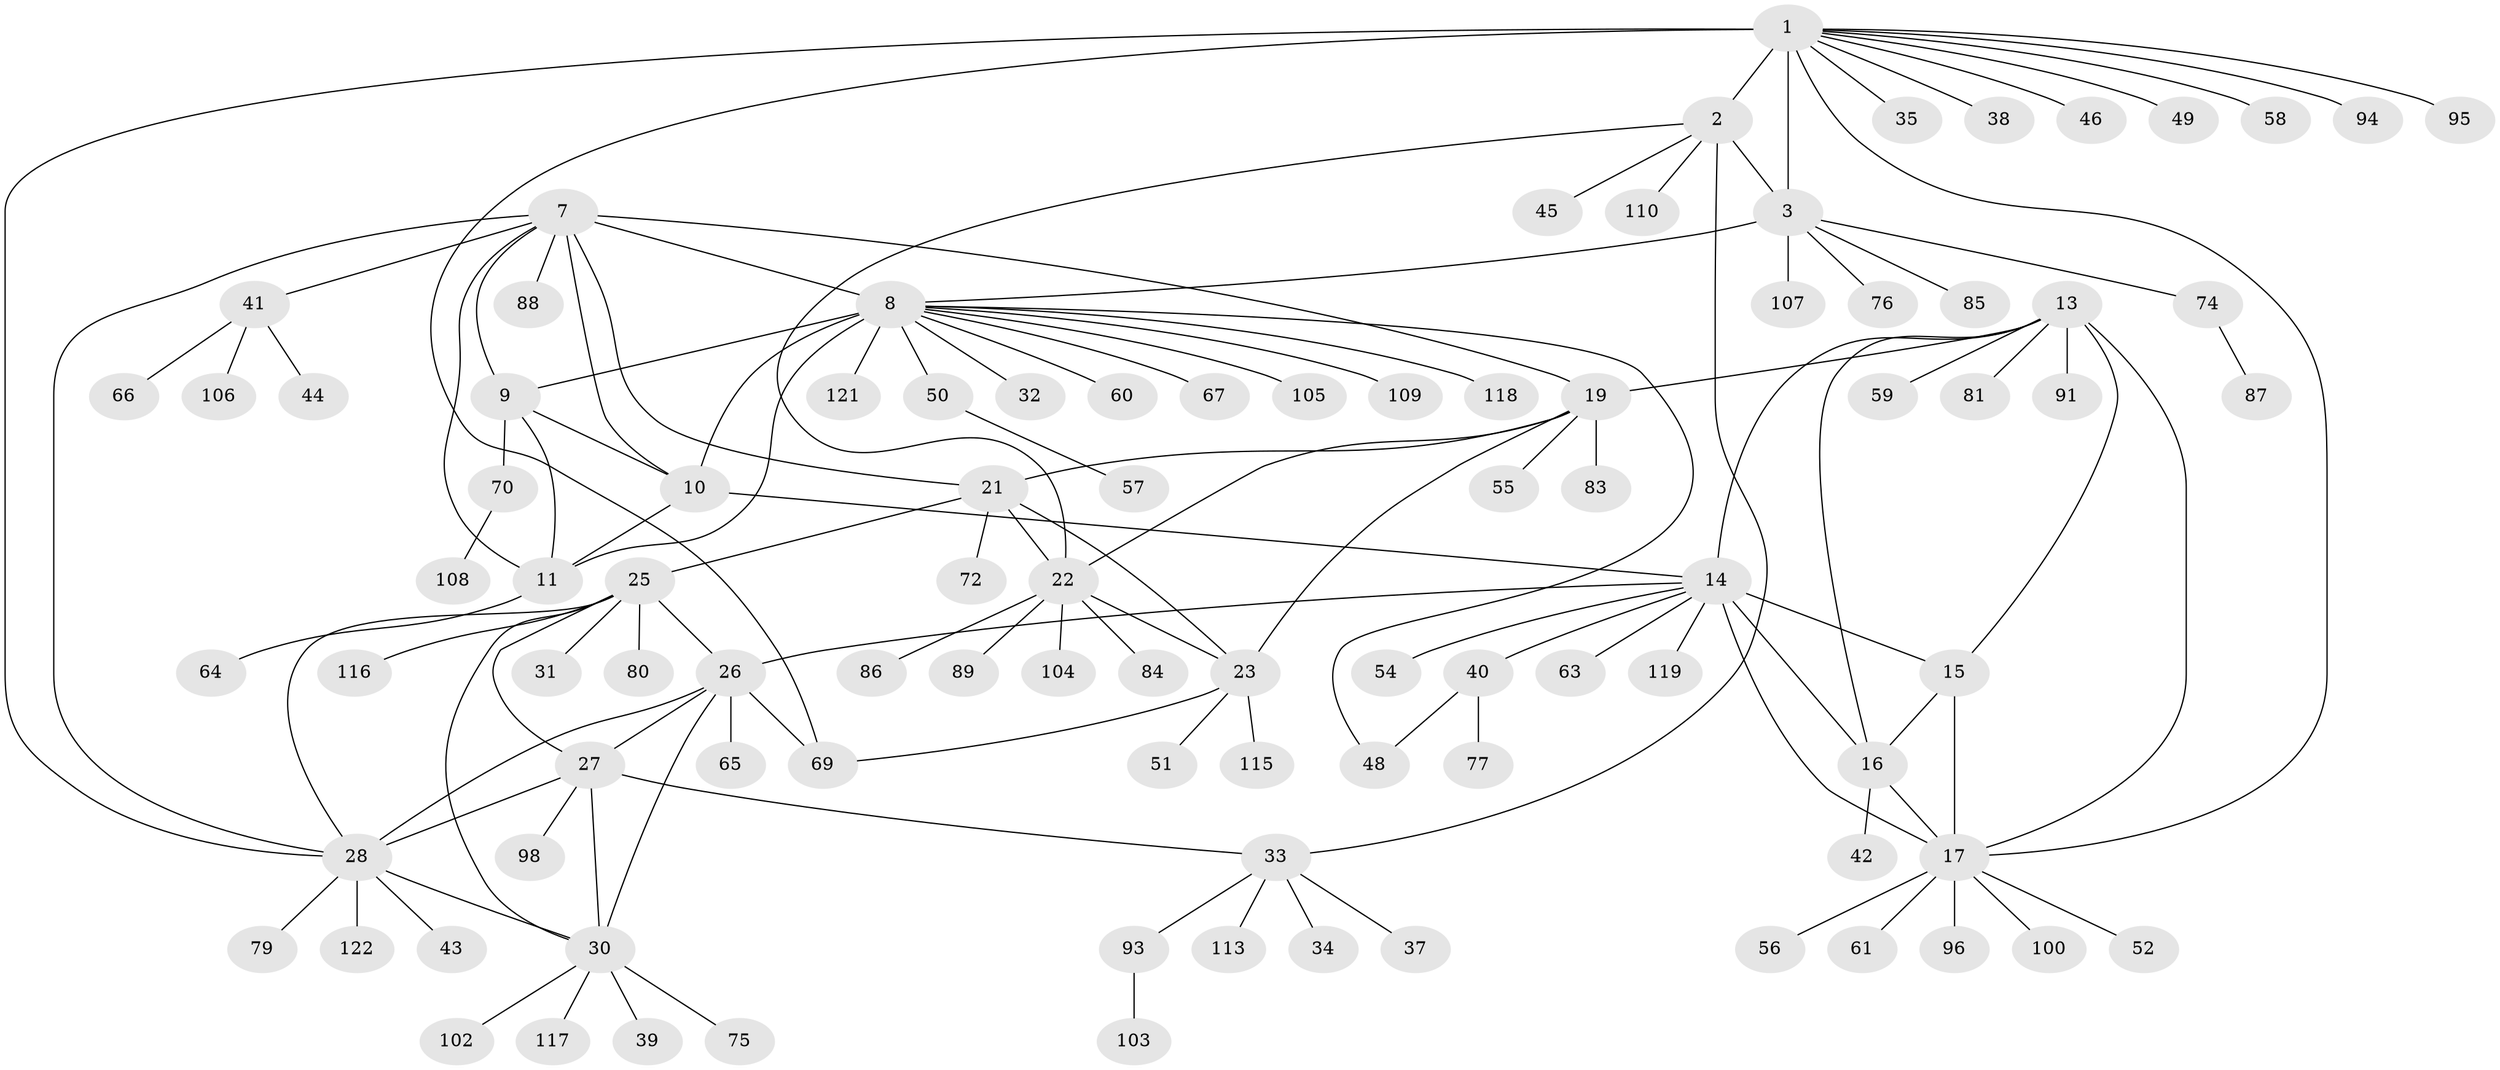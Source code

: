 // Generated by graph-tools (version 1.1) at 2025/52/02/27/25 19:52:14]
// undirected, 96 vertices, 128 edges
graph export_dot {
graph [start="1"]
  node [color=gray90,style=filled];
  1 [super="+6"];
  2 [super="+4"];
  3 [super="+5"];
  7 [super="+92"];
  8 [super="+12"];
  9 [super="+68"];
  10 [super="+62"];
  11 [super="+82"];
  13 [super="+47"];
  14 [super="+18"];
  15;
  16;
  17 [super="+111"];
  19 [super="+20"];
  21 [super="+24"];
  22 [super="+114"];
  23 [super="+112"];
  25 [super="+71"];
  26 [super="+29"];
  27;
  28 [super="+123"];
  30 [super="+53"];
  31 [super="+97"];
  32;
  33 [super="+36"];
  34;
  35;
  37 [super="+99"];
  38;
  39;
  40 [super="+78"];
  41 [super="+73"];
  42;
  43;
  44;
  45;
  46;
  48;
  49;
  50 [super="+90"];
  51;
  52;
  54;
  55;
  56;
  57;
  58;
  59;
  60;
  61;
  63;
  64;
  65;
  66 [super="+120"];
  67;
  69 [super="+101"];
  70;
  72;
  74;
  75;
  76;
  77;
  79;
  80;
  81;
  83;
  84;
  85;
  86;
  87;
  88;
  89;
  91;
  93;
  94;
  95;
  96;
  98;
  100;
  102;
  103;
  104;
  105;
  106;
  107;
  108;
  109;
  110;
  113;
  115;
  116;
  117;
  118;
  119;
  121;
  122;
  1 -- 2 [weight=4];
  1 -- 3 [weight=4];
  1 -- 17;
  1 -- 28;
  1 -- 38;
  1 -- 49;
  1 -- 58;
  1 -- 69;
  1 -- 94;
  1 -- 95;
  1 -- 35;
  1 -- 46;
  2 -- 3 [weight=4];
  2 -- 45;
  2 -- 110;
  2 -- 33;
  2 -- 22;
  3 -- 74;
  3 -- 76;
  3 -- 8;
  3 -- 85;
  3 -- 107;
  7 -- 8 [weight=2];
  7 -- 9;
  7 -- 10;
  7 -- 11;
  7 -- 21;
  7 -- 28;
  7 -- 41;
  7 -- 88;
  7 -- 19;
  8 -- 9 [weight=2];
  8 -- 10 [weight=2];
  8 -- 11 [weight=2];
  8 -- 50;
  8 -- 60;
  8 -- 67;
  8 -- 105;
  8 -- 118;
  8 -- 121;
  8 -- 32;
  8 -- 109;
  8 -- 48;
  9 -- 10;
  9 -- 11;
  9 -- 70;
  10 -- 11;
  10 -- 14;
  11 -- 64;
  13 -- 14 [weight=2];
  13 -- 15;
  13 -- 16;
  13 -- 17;
  13 -- 19;
  13 -- 59;
  13 -- 81;
  13 -- 91;
  14 -- 15 [weight=2];
  14 -- 16 [weight=2];
  14 -- 17 [weight=2];
  14 -- 63;
  14 -- 40;
  14 -- 54;
  14 -- 119;
  14 -- 26;
  15 -- 16;
  15 -- 17;
  16 -- 17;
  16 -- 42;
  17 -- 52;
  17 -- 56;
  17 -- 61;
  17 -- 96;
  17 -- 100;
  19 -- 21 [weight=4];
  19 -- 22 [weight=2];
  19 -- 23 [weight=2];
  19 -- 83;
  19 -- 55;
  21 -- 22 [weight=2];
  21 -- 23 [weight=2];
  21 -- 25;
  21 -- 72;
  22 -- 23;
  22 -- 84;
  22 -- 86;
  22 -- 89;
  22 -- 104;
  23 -- 51;
  23 -- 69;
  23 -- 115;
  25 -- 26 [weight=2];
  25 -- 27;
  25 -- 28;
  25 -- 30;
  25 -- 31;
  25 -- 80;
  25 -- 116;
  26 -- 27 [weight=2];
  26 -- 28 [weight=2];
  26 -- 30 [weight=2];
  26 -- 65;
  26 -- 69;
  27 -- 28;
  27 -- 30;
  27 -- 33;
  27 -- 98;
  28 -- 30;
  28 -- 43;
  28 -- 79;
  28 -- 122;
  30 -- 39;
  30 -- 75;
  30 -- 102;
  30 -- 117;
  33 -- 34;
  33 -- 93;
  33 -- 113;
  33 -- 37;
  40 -- 48;
  40 -- 77;
  41 -- 44;
  41 -- 66;
  41 -- 106;
  50 -- 57;
  70 -- 108;
  74 -- 87;
  93 -- 103;
}
